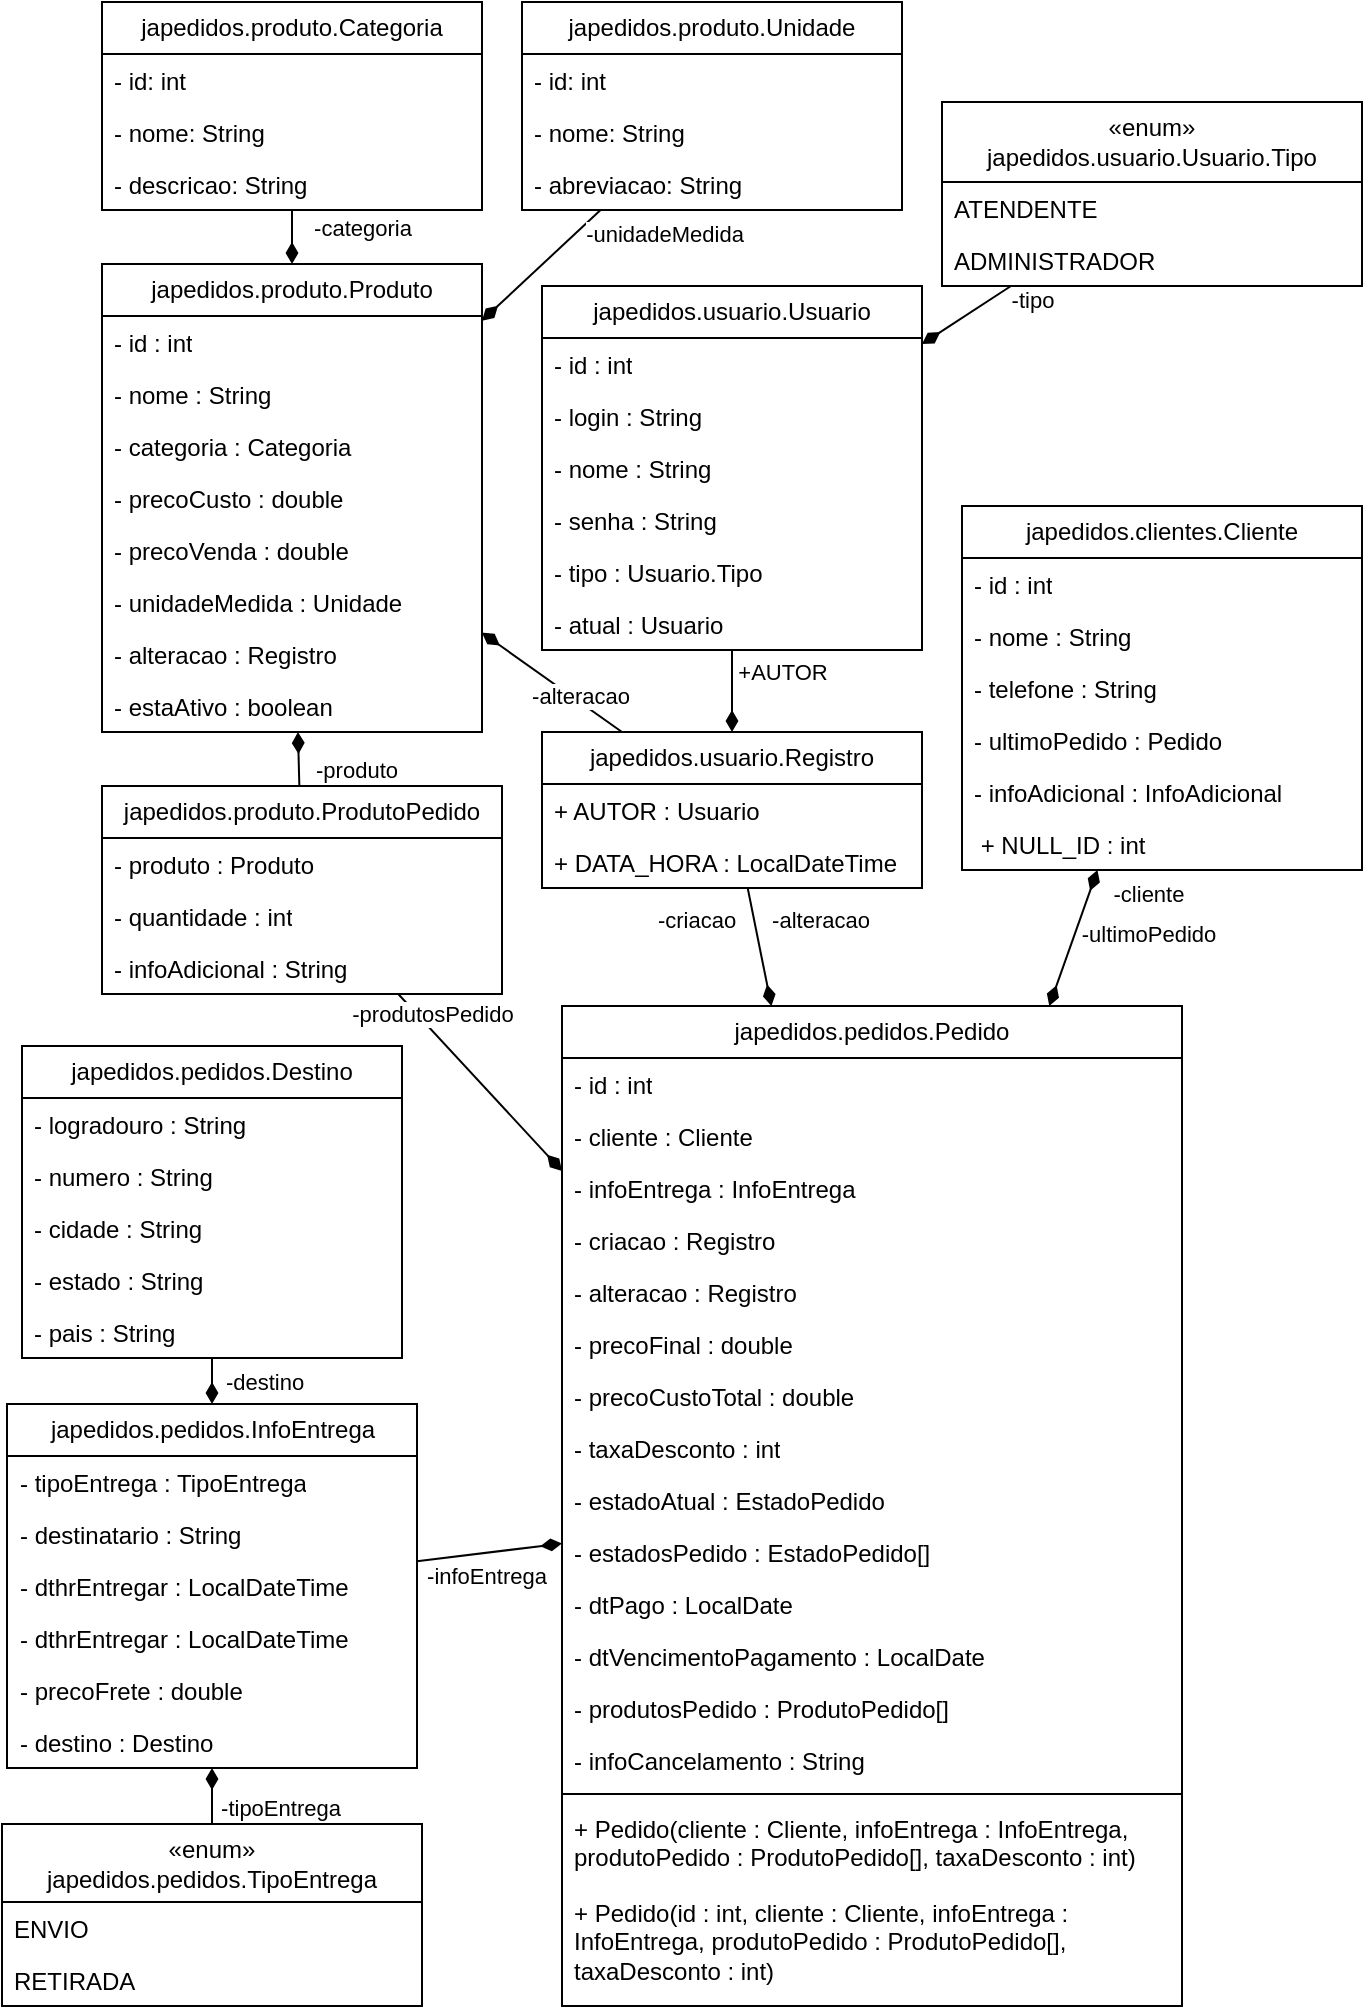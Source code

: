 <mxfile version="24.8.9">
  <diagram name="Page-1" id="6133507b-19e7-1e82-6fc7-422aa6c4b21f">
    <mxGraphModel dx="1456" dy="671" grid="1" gridSize="10" guides="1" tooltips="1" connect="1" arrows="1" fold="1" page="1" pageScale="1" pageWidth="827" pageHeight="1169" background="none" math="0" shadow="0">
      <root>
        <mxCell id="0" />
        <mxCell id="1" parent="0" />
        <mxCell id="wfumwOkSITD2EfPKzsEV-1" value="japedidos.produto.Produto" style="swimlane;fontStyle=0;childLayout=stackLayout;horizontal=1;startSize=26;fillColor=none;horizontalStack=0;resizeParent=1;resizeParentMax=0;resizeLast=0;collapsible=1;marginBottom=0;whiteSpace=wrap;html=1;" vertex="1" parent="1">
          <mxGeometry x="90" y="229" width="190" height="234" as="geometry">
            <mxRectangle x="120" y="240" width="200" height="30" as="alternateBounds" />
          </mxGeometry>
        </mxCell>
        <mxCell id="wfumwOkSITD2EfPKzsEV-2" value="- id : int" style="text;strokeColor=none;fillColor=none;align=left;verticalAlign=top;spacingLeft=4;spacingRight=4;overflow=hidden;rotatable=0;points=[[0,0.5],[1,0.5]];portConstraint=eastwest;whiteSpace=wrap;html=1;" vertex="1" parent="wfumwOkSITD2EfPKzsEV-1">
          <mxGeometry y="26" width="190" height="26" as="geometry" />
        </mxCell>
        <mxCell id="wfumwOkSITD2EfPKzsEV-3" value="- nome : String" style="text;strokeColor=none;fillColor=none;align=left;verticalAlign=top;spacingLeft=4;spacingRight=4;overflow=hidden;rotatable=0;points=[[0,0.5],[1,0.5]];portConstraint=eastwest;whiteSpace=wrap;html=1;" vertex="1" parent="wfumwOkSITD2EfPKzsEV-1">
          <mxGeometry y="52" width="190" height="26" as="geometry" />
        </mxCell>
        <mxCell id="wfumwOkSITD2EfPKzsEV-4" value="- categoria : Categoria" style="text;strokeColor=none;fillColor=none;align=left;verticalAlign=top;spacingLeft=4;spacingRight=4;overflow=hidden;rotatable=0;points=[[0,0.5],[1,0.5]];portConstraint=eastwest;whiteSpace=wrap;html=1;" vertex="1" parent="wfumwOkSITD2EfPKzsEV-1">
          <mxGeometry y="78" width="190" height="26" as="geometry" />
        </mxCell>
        <mxCell id="wfumwOkSITD2EfPKzsEV-102" value="- precoCusto : double" style="text;strokeColor=none;fillColor=none;align=left;verticalAlign=top;spacingLeft=4;spacingRight=4;overflow=hidden;rotatable=0;points=[[0,0.5],[1,0.5]];portConstraint=eastwest;whiteSpace=wrap;html=1;" vertex="1" parent="wfumwOkSITD2EfPKzsEV-1">
          <mxGeometry y="104" width="190" height="26" as="geometry" />
        </mxCell>
        <mxCell id="wfumwOkSITD2EfPKzsEV-108" value="- precoVenda : double" style="text;strokeColor=none;fillColor=none;align=left;verticalAlign=top;spacingLeft=4;spacingRight=4;overflow=hidden;rotatable=0;points=[[0,0.5],[1,0.5]];portConstraint=eastwest;whiteSpace=wrap;html=1;" vertex="1" parent="wfumwOkSITD2EfPKzsEV-1">
          <mxGeometry y="130" width="190" height="26" as="geometry" />
        </mxCell>
        <mxCell id="wfumwOkSITD2EfPKzsEV-109" value="- unidadeMedida : Unidade" style="text;strokeColor=none;fillColor=none;align=left;verticalAlign=top;spacingLeft=4;spacingRight=4;overflow=hidden;rotatable=0;points=[[0,0.5],[1,0.5]];portConstraint=eastwest;whiteSpace=wrap;html=1;" vertex="1" parent="wfumwOkSITD2EfPKzsEV-1">
          <mxGeometry y="156" width="190" height="26" as="geometry" />
        </mxCell>
        <mxCell id="wfumwOkSITD2EfPKzsEV-110" value="- alteracao : Registro" style="text;strokeColor=none;fillColor=none;align=left;verticalAlign=top;spacingLeft=4;spacingRight=4;overflow=hidden;rotatable=0;points=[[0,0.5],[1,0.5]];portConstraint=eastwest;whiteSpace=wrap;html=1;" vertex="1" parent="wfumwOkSITD2EfPKzsEV-1">
          <mxGeometry y="182" width="190" height="26" as="geometry" />
        </mxCell>
        <mxCell id="wfumwOkSITD2EfPKzsEV-111" value="- estaAtivo : boolean" style="text;strokeColor=none;fillColor=none;align=left;verticalAlign=top;spacingLeft=4;spacingRight=4;overflow=hidden;rotatable=0;points=[[0,0.5],[1,0.5]];portConstraint=eastwest;whiteSpace=wrap;html=1;" vertex="1" parent="wfumwOkSITD2EfPKzsEV-1">
          <mxGeometry y="208" width="190" height="26" as="geometry" />
        </mxCell>
        <mxCell id="wfumwOkSITD2EfPKzsEV-5" value="japedidos.produto.Categoria" style="swimlane;fontStyle=0;childLayout=stackLayout;horizontal=1;startSize=26;fillColor=none;horizontalStack=0;resizeParent=1;resizeParentMax=0;resizeLast=0;collapsible=1;marginBottom=0;whiteSpace=wrap;html=1;" vertex="1" parent="1">
          <mxGeometry x="90" y="98" width="190" height="104" as="geometry">
            <mxRectangle x="40" y="40" width="200" height="30" as="alternateBounds" />
          </mxGeometry>
        </mxCell>
        <mxCell id="wfumwOkSITD2EfPKzsEV-6" value="- id: int" style="text;strokeColor=none;fillColor=none;align=left;verticalAlign=top;spacingLeft=4;spacingRight=4;overflow=hidden;rotatable=0;points=[[0,0.5],[1,0.5]];portConstraint=eastwest;whiteSpace=wrap;html=1;" vertex="1" parent="wfumwOkSITD2EfPKzsEV-5">
          <mxGeometry y="26" width="190" height="26" as="geometry" />
        </mxCell>
        <mxCell id="wfumwOkSITD2EfPKzsEV-7" value="- nome: String" style="text;strokeColor=none;fillColor=none;align=left;verticalAlign=top;spacingLeft=4;spacingRight=4;overflow=hidden;rotatable=0;points=[[0,0.5],[1,0.5]];portConstraint=eastwest;whiteSpace=wrap;html=1;" vertex="1" parent="wfumwOkSITD2EfPKzsEV-5">
          <mxGeometry y="52" width="190" height="26" as="geometry" />
        </mxCell>
        <mxCell id="wfumwOkSITD2EfPKzsEV-8" value="- descricao: String" style="text;strokeColor=none;fillColor=none;align=left;verticalAlign=top;spacingLeft=4;spacingRight=4;overflow=hidden;rotatable=0;points=[[0,0.5],[1,0.5]];portConstraint=eastwest;whiteSpace=wrap;html=1;" vertex="1" parent="wfumwOkSITD2EfPKzsEV-5">
          <mxGeometry y="78" width="190" height="26" as="geometry" />
        </mxCell>
        <mxCell id="wfumwOkSITD2EfPKzsEV-9" value="japedidos.produto.Unidade " style="swimlane;fontStyle=0;childLayout=stackLayout;horizontal=1;startSize=26;fillColor=none;horizontalStack=0;resizeParent=1;resizeParentMax=0;resizeLast=0;collapsible=1;marginBottom=0;whiteSpace=wrap;html=1;" vertex="1" parent="1">
          <mxGeometry x="300" y="98" width="190" height="104" as="geometry">
            <mxRectangle x="300" y="40" width="200" height="30" as="alternateBounds" />
          </mxGeometry>
        </mxCell>
        <mxCell id="wfumwOkSITD2EfPKzsEV-98" value="- id: int" style="text;strokeColor=none;fillColor=none;align=left;verticalAlign=top;spacingLeft=4;spacingRight=4;overflow=hidden;rotatable=0;points=[[0,0.5],[1,0.5]];portConstraint=eastwest;whiteSpace=wrap;html=1;" vertex="1" parent="wfumwOkSITD2EfPKzsEV-9">
          <mxGeometry y="26" width="190" height="26" as="geometry" />
        </mxCell>
        <mxCell id="wfumwOkSITD2EfPKzsEV-99" value="- nome: String" style="text;strokeColor=none;fillColor=none;align=left;verticalAlign=top;spacingLeft=4;spacingRight=4;overflow=hidden;rotatable=0;points=[[0,0.5],[1,0.5]];portConstraint=eastwest;whiteSpace=wrap;html=1;" vertex="1" parent="wfumwOkSITD2EfPKzsEV-9">
          <mxGeometry y="52" width="190" height="26" as="geometry" />
        </mxCell>
        <mxCell id="wfumwOkSITD2EfPKzsEV-100" value="- abreviacao: String" style="text;strokeColor=none;fillColor=none;align=left;verticalAlign=top;spacingLeft=4;spacingRight=4;overflow=hidden;rotatable=0;points=[[0,0.5],[1,0.5]];portConstraint=eastwest;whiteSpace=wrap;html=1;" vertex="1" parent="wfumwOkSITD2EfPKzsEV-9">
          <mxGeometry y="78" width="190" height="26" as="geometry" />
        </mxCell>
        <mxCell id="wfumwOkSITD2EfPKzsEV-13" value="japedidos.produto.ProdutoPedido " style="swimlane;fontStyle=0;childLayout=stackLayout;horizontal=1;startSize=26;fillColor=none;horizontalStack=0;resizeParent=1;resizeParentMax=0;resizeLast=0;collapsible=1;marginBottom=0;whiteSpace=wrap;html=1;" vertex="1" parent="1">
          <mxGeometry x="90" y="490" width="200" height="104" as="geometry">
            <mxRectangle x="100" y="530" width="220" height="30" as="alternateBounds" />
          </mxGeometry>
        </mxCell>
        <mxCell id="wfumwOkSITD2EfPKzsEV-14" value="- produto : Produto" style="text;strokeColor=none;fillColor=none;align=left;verticalAlign=top;spacingLeft=4;spacingRight=4;overflow=hidden;rotatable=0;points=[[0,0.5],[1,0.5]];portConstraint=eastwest;whiteSpace=wrap;html=1;" vertex="1" parent="wfumwOkSITD2EfPKzsEV-13">
          <mxGeometry y="26" width="200" height="26" as="geometry" />
        </mxCell>
        <mxCell id="wfumwOkSITD2EfPKzsEV-15" value="- quantidade : int" style="text;strokeColor=none;fillColor=none;align=left;verticalAlign=top;spacingLeft=4;spacingRight=4;overflow=hidden;rotatable=0;points=[[0,0.5],[1,0.5]];portConstraint=eastwest;whiteSpace=wrap;html=1;" vertex="1" parent="wfumwOkSITD2EfPKzsEV-13">
          <mxGeometry y="52" width="200" height="26" as="geometry" />
        </mxCell>
        <mxCell id="wfumwOkSITD2EfPKzsEV-16" value="- infoAdicional : String" style="text;strokeColor=none;fillColor=none;align=left;verticalAlign=top;spacingLeft=4;spacingRight=4;overflow=hidden;rotatable=0;points=[[0,0.5],[1,0.5]];portConstraint=eastwest;whiteSpace=wrap;html=1;" vertex="1" parent="wfumwOkSITD2EfPKzsEV-13">
          <mxGeometry y="78" width="200" height="26" as="geometry" />
        </mxCell>
        <mxCell id="wfumwOkSITD2EfPKzsEV-17" value="japedidos.pedidos.Destino " style="swimlane;fontStyle=0;childLayout=stackLayout;horizontal=1;startSize=26;fillColor=none;horizontalStack=0;resizeParent=1;resizeParentMax=0;resizeLast=0;collapsible=1;marginBottom=0;whiteSpace=wrap;html=1;" vertex="1" parent="1">
          <mxGeometry x="50" y="620" width="190" height="156" as="geometry">
            <mxRectangle x="30" y="740" width="220" height="30" as="alternateBounds" />
          </mxGeometry>
        </mxCell>
        <mxCell id="wfumwOkSITD2EfPKzsEV-18" value="- logradouro : String" style="text;strokeColor=none;fillColor=none;align=left;verticalAlign=top;spacingLeft=4;spacingRight=4;overflow=hidden;rotatable=0;points=[[0,0.5],[1,0.5]];portConstraint=eastwest;whiteSpace=wrap;html=1;" vertex="1" parent="wfumwOkSITD2EfPKzsEV-17">
          <mxGeometry y="26" width="190" height="26" as="geometry" />
        </mxCell>
        <mxCell id="wfumwOkSITD2EfPKzsEV-19" value="- numero : String" style="text;strokeColor=none;fillColor=none;align=left;verticalAlign=top;spacingLeft=4;spacingRight=4;overflow=hidden;rotatable=0;points=[[0,0.5],[1,0.5]];portConstraint=eastwest;whiteSpace=wrap;html=1;" vertex="1" parent="wfumwOkSITD2EfPKzsEV-17">
          <mxGeometry y="52" width="190" height="26" as="geometry" />
        </mxCell>
        <mxCell id="wfumwOkSITD2EfPKzsEV-20" value="- cidade : String" style="text;strokeColor=none;fillColor=none;align=left;verticalAlign=top;spacingLeft=4;spacingRight=4;overflow=hidden;rotatable=0;points=[[0,0.5],[1,0.5]];portConstraint=eastwest;whiteSpace=wrap;html=1;" vertex="1" parent="wfumwOkSITD2EfPKzsEV-17">
          <mxGeometry y="78" width="190" height="26" as="geometry" />
        </mxCell>
        <mxCell id="wfumwOkSITD2EfPKzsEV-126" value="- estado : String" style="text;strokeColor=none;fillColor=none;align=left;verticalAlign=top;spacingLeft=4;spacingRight=4;overflow=hidden;rotatable=0;points=[[0,0.5],[1,0.5]];portConstraint=eastwest;whiteSpace=wrap;html=1;" vertex="1" parent="wfumwOkSITD2EfPKzsEV-17">
          <mxGeometry y="104" width="190" height="26" as="geometry" />
        </mxCell>
        <mxCell id="wfumwOkSITD2EfPKzsEV-127" value="- pais : String" style="text;strokeColor=none;fillColor=none;align=left;verticalAlign=top;spacingLeft=4;spacingRight=4;overflow=hidden;rotatable=0;points=[[0,0.5],[1,0.5]];portConstraint=eastwest;whiteSpace=wrap;html=1;" vertex="1" parent="wfumwOkSITD2EfPKzsEV-17">
          <mxGeometry y="130" width="190" height="26" as="geometry" />
        </mxCell>
        <mxCell id="wfumwOkSITD2EfPKzsEV-21" value="japedidos.pedidos.InfoEntrega " style="swimlane;fontStyle=0;childLayout=stackLayout;horizontal=1;startSize=26;fillColor=none;horizontalStack=0;resizeParent=1;resizeParentMax=0;resizeLast=0;collapsible=1;marginBottom=0;whiteSpace=wrap;html=1;" vertex="1" parent="1">
          <mxGeometry x="42.5" y="799" width="205" height="182" as="geometry">
            <mxRectangle x="105" y="620" width="220" height="30" as="alternateBounds" />
          </mxGeometry>
        </mxCell>
        <mxCell id="wfumwOkSITD2EfPKzsEV-22" value="- tipoEntrega : TipoEntrega" style="text;strokeColor=none;fillColor=none;align=left;verticalAlign=top;spacingLeft=4;spacingRight=4;overflow=hidden;rotatable=0;points=[[0,0.5],[1,0.5]];portConstraint=eastwest;whiteSpace=wrap;html=1;" vertex="1" parent="wfumwOkSITD2EfPKzsEV-21">
          <mxGeometry y="26" width="205" height="26" as="geometry" />
        </mxCell>
        <mxCell id="wfumwOkSITD2EfPKzsEV-23" value="- destinatario : String" style="text;strokeColor=none;fillColor=none;align=left;verticalAlign=top;spacingLeft=4;spacingRight=4;overflow=hidden;rotatable=0;points=[[0,0.5],[1,0.5]];portConstraint=eastwest;whiteSpace=wrap;html=1;" vertex="1" parent="wfumwOkSITD2EfPKzsEV-21">
          <mxGeometry y="52" width="205" height="26" as="geometry" />
        </mxCell>
        <mxCell id="wfumwOkSITD2EfPKzsEV-24" value="- dthrEntregar : LocalDateTime" style="text;strokeColor=none;fillColor=none;align=left;verticalAlign=top;spacingLeft=4;spacingRight=4;overflow=hidden;rotatable=0;points=[[0,0.5],[1,0.5]];portConstraint=eastwest;whiteSpace=wrap;html=1;" vertex="1" parent="wfumwOkSITD2EfPKzsEV-21">
          <mxGeometry y="78" width="205" height="26" as="geometry" />
        </mxCell>
        <mxCell id="wfumwOkSITD2EfPKzsEV-131" value="- dthrEntregar : LocalDateTime" style="text;strokeColor=none;fillColor=none;align=left;verticalAlign=top;spacingLeft=4;spacingRight=4;overflow=hidden;rotatable=0;points=[[0,0.5],[1,0.5]];portConstraint=eastwest;whiteSpace=wrap;html=1;" vertex="1" parent="wfumwOkSITD2EfPKzsEV-21">
          <mxGeometry y="104" width="205" height="26" as="geometry" />
        </mxCell>
        <mxCell id="wfumwOkSITD2EfPKzsEV-132" value="- precoFrete : double" style="text;strokeColor=none;fillColor=none;align=left;verticalAlign=top;spacingLeft=4;spacingRight=4;overflow=hidden;rotatable=0;points=[[0,0.5],[1,0.5]];portConstraint=eastwest;whiteSpace=wrap;html=1;" vertex="1" parent="wfumwOkSITD2EfPKzsEV-21">
          <mxGeometry y="130" width="205" height="26" as="geometry" />
        </mxCell>
        <mxCell id="wfumwOkSITD2EfPKzsEV-133" value="- destino : Destino" style="text;strokeColor=none;fillColor=none;align=left;verticalAlign=top;spacingLeft=4;spacingRight=4;overflow=hidden;rotatable=0;points=[[0,0.5],[1,0.5]];portConstraint=eastwest;whiteSpace=wrap;html=1;" vertex="1" parent="wfumwOkSITD2EfPKzsEV-21">
          <mxGeometry y="156" width="205" height="26" as="geometry" />
        </mxCell>
        <mxCell id="wfumwOkSITD2EfPKzsEV-25" value="japedidos.pedidos.Pedido " style="swimlane;fontStyle=0;childLayout=stackLayout;horizontal=1;startSize=26;fillColor=none;horizontalStack=0;resizeParent=1;resizeParentMax=0;resizeLast=0;collapsible=1;marginBottom=0;whiteSpace=wrap;html=1;" vertex="1" parent="1">
          <mxGeometry x="320" y="600" width="310" height="500" as="geometry">
            <mxRectangle x="490" y="500" width="220" height="30" as="alternateBounds" />
          </mxGeometry>
        </mxCell>
        <mxCell id="wfumwOkSITD2EfPKzsEV-26" value="- id : int" style="text;strokeColor=none;fillColor=none;align=left;verticalAlign=top;spacingLeft=4;spacingRight=4;overflow=hidden;rotatable=0;points=[[0,0.5],[1,0.5]];portConstraint=eastwest;whiteSpace=wrap;html=1;" vertex="1" parent="wfumwOkSITD2EfPKzsEV-25">
          <mxGeometry y="26" width="310" height="26" as="geometry" />
        </mxCell>
        <mxCell id="wfumwOkSITD2EfPKzsEV-27" value="- cliente : Cliente" style="text;strokeColor=none;fillColor=none;align=left;verticalAlign=top;spacingLeft=4;spacingRight=4;overflow=hidden;rotatable=0;points=[[0,0.5],[1,0.5]];portConstraint=eastwest;whiteSpace=wrap;html=1;" vertex="1" parent="wfumwOkSITD2EfPKzsEV-25">
          <mxGeometry y="52" width="310" height="26" as="geometry" />
        </mxCell>
        <mxCell id="wfumwOkSITD2EfPKzsEV-28" value="- infoEntrega : InfoEntrega" style="text;strokeColor=none;fillColor=none;align=left;verticalAlign=top;spacingLeft=4;spacingRight=4;overflow=hidden;rotatable=0;points=[[0,0.5],[1,0.5]];portConstraint=eastwest;whiteSpace=wrap;html=1;" vertex="1" parent="wfumwOkSITD2EfPKzsEV-25">
          <mxGeometry y="78" width="310" height="26" as="geometry" />
        </mxCell>
        <mxCell id="wfumwOkSITD2EfPKzsEV-135" value="- criacao : Registro" style="text;strokeColor=none;fillColor=none;align=left;verticalAlign=top;spacingLeft=4;spacingRight=4;overflow=hidden;rotatable=0;points=[[0,0.5],[1,0.5]];portConstraint=eastwest;whiteSpace=wrap;html=1;" vertex="1" parent="wfumwOkSITD2EfPKzsEV-25">
          <mxGeometry y="104" width="310" height="26" as="geometry" />
        </mxCell>
        <mxCell id="wfumwOkSITD2EfPKzsEV-136" value="- alteracao : Registro" style="text;strokeColor=none;fillColor=none;align=left;verticalAlign=top;spacingLeft=4;spacingRight=4;overflow=hidden;rotatable=0;points=[[0,0.5],[1,0.5]];portConstraint=eastwest;whiteSpace=wrap;html=1;" vertex="1" parent="wfumwOkSITD2EfPKzsEV-25">
          <mxGeometry y="130" width="310" height="26" as="geometry" />
        </mxCell>
        <mxCell id="wfumwOkSITD2EfPKzsEV-137" value="- precoFinal : double" style="text;strokeColor=none;fillColor=none;align=left;verticalAlign=top;spacingLeft=4;spacingRight=4;overflow=hidden;rotatable=0;points=[[0,0.5],[1,0.5]];portConstraint=eastwest;whiteSpace=wrap;html=1;" vertex="1" parent="wfumwOkSITD2EfPKzsEV-25">
          <mxGeometry y="156" width="310" height="26" as="geometry" />
        </mxCell>
        <mxCell id="wfumwOkSITD2EfPKzsEV-138" value="- precoCustoTotal : double" style="text;strokeColor=none;fillColor=none;align=left;verticalAlign=top;spacingLeft=4;spacingRight=4;overflow=hidden;rotatable=0;points=[[0,0.5],[1,0.5]];portConstraint=eastwest;whiteSpace=wrap;html=1;" vertex="1" parent="wfumwOkSITD2EfPKzsEV-25">
          <mxGeometry y="182" width="310" height="26" as="geometry" />
        </mxCell>
        <mxCell id="wfumwOkSITD2EfPKzsEV-139" value="- taxaDesconto : int" style="text;strokeColor=none;fillColor=none;align=left;verticalAlign=top;spacingLeft=4;spacingRight=4;overflow=hidden;rotatable=0;points=[[0,0.5],[1,0.5]];portConstraint=eastwest;whiteSpace=wrap;html=1;" vertex="1" parent="wfumwOkSITD2EfPKzsEV-25">
          <mxGeometry y="208" width="310" height="26" as="geometry" />
        </mxCell>
        <mxCell id="wfumwOkSITD2EfPKzsEV-140" value="- estadoAtual : EstadoPedido" style="text;strokeColor=none;fillColor=none;align=left;verticalAlign=top;spacingLeft=4;spacingRight=4;overflow=hidden;rotatable=0;points=[[0,0.5],[1,0.5]];portConstraint=eastwest;whiteSpace=wrap;html=1;" vertex="1" parent="wfumwOkSITD2EfPKzsEV-25">
          <mxGeometry y="234" width="310" height="26" as="geometry" />
        </mxCell>
        <mxCell id="wfumwOkSITD2EfPKzsEV-141" value="- estadosPedido : EstadoPedido[]" style="text;strokeColor=none;fillColor=none;align=left;verticalAlign=top;spacingLeft=4;spacingRight=4;overflow=hidden;rotatable=0;points=[[0,0.5],[1,0.5]];portConstraint=eastwest;whiteSpace=wrap;html=1;" vertex="1" parent="wfumwOkSITD2EfPKzsEV-25">
          <mxGeometry y="260" width="310" height="26" as="geometry" />
        </mxCell>
        <mxCell id="wfumwOkSITD2EfPKzsEV-142" value="- dtPago : LocalDate" style="text;strokeColor=none;fillColor=none;align=left;verticalAlign=top;spacingLeft=4;spacingRight=4;overflow=hidden;rotatable=0;points=[[0,0.5],[1,0.5]];portConstraint=eastwest;whiteSpace=wrap;html=1;" vertex="1" parent="wfumwOkSITD2EfPKzsEV-25">
          <mxGeometry y="286" width="310" height="26" as="geometry" />
        </mxCell>
        <mxCell id="wfumwOkSITD2EfPKzsEV-143" value="- dtVencimentoPagamento : LocalDate" style="text;strokeColor=none;fillColor=none;align=left;verticalAlign=top;spacingLeft=4;spacingRight=4;overflow=hidden;rotatable=0;points=[[0,0.5],[1,0.5]];portConstraint=eastwest;whiteSpace=wrap;html=1;" vertex="1" parent="wfumwOkSITD2EfPKzsEV-25">
          <mxGeometry y="312" width="310" height="26" as="geometry" />
        </mxCell>
        <mxCell id="wfumwOkSITD2EfPKzsEV-144" value="- produtosPedido : ProdutoPedido[]" style="text;strokeColor=none;fillColor=none;align=left;verticalAlign=top;spacingLeft=4;spacingRight=4;overflow=hidden;rotatable=0;points=[[0,0.5],[1,0.5]];portConstraint=eastwest;whiteSpace=wrap;html=1;" vertex="1" parent="wfumwOkSITD2EfPKzsEV-25">
          <mxGeometry y="338" width="310" height="26" as="geometry" />
        </mxCell>
        <mxCell id="wfumwOkSITD2EfPKzsEV-145" value="- infoCancelamento : String" style="text;strokeColor=none;fillColor=none;align=left;verticalAlign=top;spacingLeft=4;spacingRight=4;overflow=hidden;rotatable=0;points=[[0,0.5],[1,0.5]];portConstraint=eastwest;whiteSpace=wrap;html=1;" vertex="1" parent="wfumwOkSITD2EfPKzsEV-25">
          <mxGeometry y="364" width="310" height="26" as="geometry" />
        </mxCell>
        <mxCell id="wfumwOkSITD2EfPKzsEV-152" value="" style="line;strokeWidth=1;fillColor=none;align=left;verticalAlign=middle;spacingTop=-1;spacingLeft=3;spacingRight=3;rotatable=0;labelPosition=right;points=[];portConstraint=eastwest;strokeColor=inherit;" vertex="1" parent="wfumwOkSITD2EfPKzsEV-25">
          <mxGeometry y="390" width="310" height="8" as="geometry" />
        </mxCell>
        <mxCell id="wfumwOkSITD2EfPKzsEV-146" value="+ Pedido(cliente : Cliente, infoEntrega : InfoEntrega, produtoPedido : ProdutoPedido[], taxaDesconto : int) " style="text;strokeColor=none;fillColor=none;align=left;verticalAlign=top;spacingLeft=4;spacingRight=4;overflow=hidden;rotatable=0;points=[[0,0.5],[1,0.5]];portConstraint=eastwest;whiteSpace=wrap;html=1;" vertex="1" parent="wfumwOkSITD2EfPKzsEV-25">
          <mxGeometry y="398" width="310" height="42" as="geometry" />
        </mxCell>
        <mxCell id="wfumwOkSITD2EfPKzsEV-147" value="+ Pedido(id : int, cliente : Cliente, infoEntrega : InfoEntrega, produtoPedido : ProdutoPedido[], taxaDesconto : int)" style="text;strokeColor=none;fillColor=none;align=left;verticalAlign=top;spacingLeft=4;spacingRight=4;overflow=hidden;rotatable=0;points=[[0,0.5],[1,0.5]];portConstraint=eastwest;whiteSpace=wrap;html=1;" vertex="1" parent="wfumwOkSITD2EfPKzsEV-25">
          <mxGeometry y="440" width="310" height="60" as="geometry" />
        </mxCell>
        <mxCell id="wfumwOkSITD2EfPKzsEV-29" value="japedidos.clientes.Cliente " style="swimlane;fontStyle=0;childLayout=stackLayout;horizontal=1;startSize=26;fillColor=none;horizontalStack=0;resizeParent=1;resizeParentMax=0;resizeLast=0;collapsible=1;marginBottom=0;whiteSpace=wrap;html=1;" vertex="1" parent="1">
          <mxGeometry x="520" y="350" width="200" height="182" as="geometry">
            <mxRectangle x="440" y="670" width="220" height="30" as="alternateBounds" />
          </mxGeometry>
        </mxCell>
        <mxCell id="wfumwOkSITD2EfPKzsEV-30" value="- id : int" style="text;strokeColor=none;fillColor=none;align=left;verticalAlign=top;spacingLeft=4;spacingRight=4;overflow=hidden;rotatable=0;points=[[0,0.5],[1,0.5]];portConstraint=eastwest;whiteSpace=wrap;html=1;" vertex="1" parent="wfumwOkSITD2EfPKzsEV-29">
          <mxGeometry y="26" width="200" height="26" as="geometry" />
        </mxCell>
        <mxCell id="wfumwOkSITD2EfPKzsEV-31" value="- nome : String" style="text;strokeColor=none;fillColor=none;align=left;verticalAlign=top;spacingLeft=4;spacingRight=4;overflow=hidden;rotatable=0;points=[[0,0.5],[1,0.5]];portConstraint=eastwest;whiteSpace=wrap;html=1;" vertex="1" parent="wfumwOkSITD2EfPKzsEV-29">
          <mxGeometry y="52" width="200" height="26" as="geometry" />
        </mxCell>
        <mxCell id="wfumwOkSITD2EfPKzsEV-32" value="- telefone : String" style="text;strokeColor=none;fillColor=none;align=left;verticalAlign=top;spacingLeft=4;spacingRight=4;overflow=hidden;rotatable=0;points=[[0,0.5],[1,0.5]];portConstraint=eastwest;whiteSpace=wrap;html=1;" vertex="1" parent="wfumwOkSITD2EfPKzsEV-29">
          <mxGeometry y="78" width="200" height="26" as="geometry" />
        </mxCell>
        <mxCell id="wfumwOkSITD2EfPKzsEV-122" value="- ultimoPedido : Pedido" style="text;strokeColor=none;fillColor=none;align=left;verticalAlign=top;spacingLeft=4;spacingRight=4;overflow=hidden;rotatable=0;points=[[0,0.5],[1,0.5]];portConstraint=eastwest;whiteSpace=wrap;html=1;" vertex="1" parent="wfumwOkSITD2EfPKzsEV-29">
          <mxGeometry y="104" width="200" height="26" as="geometry" />
        </mxCell>
        <mxCell id="wfumwOkSITD2EfPKzsEV-123" value="- infoAdicional : InfoAdicional" style="text;strokeColor=none;fillColor=none;align=left;verticalAlign=top;spacingLeft=4;spacingRight=4;overflow=hidden;rotatable=0;points=[[0,0.5],[1,0.5]];portConstraint=eastwest;whiteSpace=wrap;html=1;" vertex="1" parent="wfumwOkSITD2EfPKzsEV-29">
          <mxGeometry y="130" width="200" height="26" as="geometry" />
        </mxCell>
        <mxCell id="wfumwOkSITD2EfPKzsEV-124" value="&amp;nbsp;+ NULL_ID : int" style="text;strokeColor=none;fillColor=none;align=left;verticalAlign=top;spacingLeft=4;spacingRight=4;overflow=hidden;rotatable=0;points=[[0,0.5],[1,0.5]];portConstraint=eastwest;whiteSpace=wrap;html=1;" vertex="1" parent="wfumwOkSITD2EfPKzsEV-29">
          <mxGeometry y="156" width="200" height="26" as="geometry" />
        </mxCell>
        <mxCell id="wfumwOkSITD2EfPKzsEV-45" value="" style="endArrow=none;startArrow=diamondThin;endFill=0;startFill=1;html=1;verticalAlign=bottom;labelBackgroundColor=none;strokeWidth=1;startSize=8;endSize=8;rounded=0;" edge="1" parent="1" source="wfumwOkSITD2EfPKzsEV-1" target="wfumwOkSITD2EfPKzsEV-5">
          <mxGeometry width="160" relative="1" as="geometry">
            <mxPoint x="530" y="370" as="sourcePoint" />
            <mxPoint x="690" y="370" as="targetPoint" />
          </mxGeometry>
        </mxCell>
        <mxCell id="wfumwOkSITD2EfPKzsEV-49" value="-categoria" style="edgeLabel;html=1;align=center;verticalAlign=middle;resizable=0;points=[];" vertex="1" connectable="0" parent="wfumwOkSITD2EfPKzsEV-45">
          <mxGeometry x="0.787" relative="1" as="geometry">
            <mxPoint x="35" y="6" as="offset" />
          </mxGeometry>
        </mxCell>
        <mxCell id="wfumwOkSITD2EfPKzsEV-46" value="" style="endArrow=none;startArrow=diamondThin;endFill=0;startFill=1;html=1;verticalAlign=bottom;labelBackgroundColor=none;strokeWidth=1;startSize=8;endSize=8;rounded=0;" edge="1" parent="1" source="wfumwOkSITD2EfPKzsEV-1" target="wfumwOkSITD2EfPKzsEV-9">
          <mxGeometry width="160" relative="1" as="geometry">
            <mxPoint x="234" y="230" as="sourcePoint" />
            <mxPoint x="430" y="100" as="targetPoint" />
          </mxGeometry>
        </mxCell>
        <mxCell id="wfumwOkSITD2EfPKzsEV-48" value="-unidadeMedida" style="edgeLabel;html=1;align=center;verticalAlign=middle;resizable=0;points=[];" vertex="1" connectable="0" parent="wfumwOkSITD2EfPKzsEV-46">
          <mxGeometry x="0.783" relative="1" as="geometry">
            <mxPoint x="38" y="6" as="offset" />
          </mxGeometry>
        </mxCell>
        <mxCell id="wfumwOkSITD2EfPKzsEV-51" value="" style="endArrow=none;startArrow=diamondThin;endFill=0;startFill=1;html=1;verticalAlign=bottom;labelBackgroundColor=none;strokeWidth=1;startSize=8;endSize=8;rounded=0;" edge="1" parent="1" source="wfumwOkSITD2EfPKzsEV-1" target="wfumwOkSITD2EfPKzsEV-13">
          <mxGeometry width="160" relative="1" as="geometry">
            <mxPoint x="219.66" y="240.0" as="sourcePoint" />
            <mxPoint x="219.66" y="360.0" as="targetPoint" />
          </mxGeometry>
        </mxCell>
        <mxCell id="wfumwOkSITD2EfPKzsEV-52" value="-produto" style="edgeLabel;html=1;align=center;verticalAlign=middle;resizable=0;points=[];" vertex="1" connectable="0" parent="wfumwOkSITD2EfPKzsEV-51">
          <mxGeometry x="0.783" relative="1" as="geometry">
            <mxPoint x="28" y="-5" as="offset" />
          </mxGeometry>
        </mxCell>
        <mxCell id="wfumwOkSITD2EfPKzsEV-53" value="" style="endArrow=none;startArrow=diamondThin;endFill=0;startFill=1;html=1;verticalAlign=bottom;labelBackgroundColor=none;strokeWidth=1;startSize=8;endSize=8;rounded=0;" edge="1" parent="1" source="wfumwOkSITD2EfPKzsEV-25" target="wfumwOkSITD2EfPKzsEV-13">
          <mxGeometry width="160" relative="1" as="geometry">
            <mxPoint x="360" y="713" as="sourcePoint" />
            <mxPoint x="460" y="545" as="targetPoint" />
          </mxGeometry>
        </mxCell>
        <mxCell id="wfumwOkSITD2EfPKzsEV-54" value="-produtosPedido" style="edgeLabel;html=1;align=center;verticalAlign=middle;resizable=0;points=[];" vertex="1" connectable="0" parent="wfumwOkSITD2EfPKzsEV-53">
          <mxGeometry x="0.783" relative="1" as="geometry">
            <mxPoint x="8" as="offset" />
          </mxGeometry>
        </mxCell>
        <mxCell id="wfumwOkSITD2EfPKzsEV-55" value="" style="endArrow=none;startArrow=diamondThin;endFill=0;startFill=1;html=1;verticalAlign=bottom;labelBackgroundColor=none;strokeWidth=1;startSize=8;endSize=8;rounded=0;" edge="1" parent="1" source="wfumwOkSITD2EfPKzsEV-21" target="wfumwOkSITD2EfPKzsEV-60">
          <mxGeometry width="160" relative="1" as="geometry">
            <mxPoint x="470" y="435" as="sourcePoint" />
            <mxPoint x="470" y="555" as="targetPoint" />
          </mxGeometry>
        </mxCell>
        <mxCell id="wfumwOkSITD2EfPKzsEV-56" value="-tipoEntrega" style="edgeLabel;html=1;align=center;verticalAlign=middle;resizable=0;points=[];" vertex="1" connectable="0" parent="wfumwOkSITD2EfPKzsEV-55">
          <mxGeometry x="0.783" relative="1" as="geometry">
            <mxPoint x="34" y="-5" as="offset" />
          </mxGeometry>
        </mxCell>
        <mxCell id="wfumwOkSITD2EfPKzsEV-57" value="" style="endArrow=none;startArrow=diamondThin;endFill=0;startFill=1;html=1;verticalAlign=bottom;labelBackgroundColor=none;strokeWidth=1;startSize=8;endSize=8;rounded=0;" edge="1" parent="1" source="wfumwOkSITD2EfPKzsEV-21" target="wfumwOkSITD2EfPKzsEV-17">
          <mxGeometry width="160" relative="1" as="geometry">
            <mxPoint x="400" y="480" as="sourcePoint" />
            <mxPoint x="400" y="600" as="targetPoint" />
          </mxGeometry>
        </mxCell>
        <mxCell id="wfumwOkSITD2EfPKzsEV-58" value="-destino" style="edgeLabel;html=1;align=center;verticalAlign=middle;resizable=0;points=[];" vertex="1" connectable="0" parent="wfumwOkSITD2EfPKzsEV-57">
          <mxGeometry x="0.783" relative="1" as="geometry">
            <mxPoint x="26" y="9" as="offset" />
          </mxGeometry>
        </mxCell>
        <mxCell id="wfumwOkSITD2EfPKzsEV-60" value="«enum»&lt;br/&gt;japedidos.pedidos.TipoEntrega&lt;br/&gt; " style="swimlane;fontStyle=0;childLayout=stackLayout;horizontal=1;startSize=39;fillColor=none;horizontalStack=0;resizeParent=1;resizeParentMax=0;resizeLast=0;collapsible=1;marginBottom=0;whiteSpace=wrap;html=1;" vertex="1" parent="1">
          <mxGeometry x="40" y="1009" width="210" height="91" as="geometry">
            <mxRectangle x="220" y="780" width="210" height="50" as="alternateBounds" />
          </mxGeometry>
        </mxCell>
        <mxCell id="wfumwOkSITD2EfPKzsEV-61" value="ENVIO" style="text;strokeColor=none;fillColor=none;align=left;verticalAlign=top;spacingLeft=4;spacingRight=4;overflow=hidden;rotatable=0;points=[[0,0.5],[1,0.5]];portConstraint=eastwest;whiteSpace=wrap;html=1;" vertex="1" parent="wfumwOkSITD2EfPKzsEV-60">
          <mxGeometry y="39" width="210" height="26" as="geometry" />
        </mxCell>
        <mxCell id="wfumwOkSITD2EfPKzsEV-62" value="RETIRADA" style="text;strokeColor=none;fillColor=none;align=left;verticalAlign=top;spacingLeft=4;spacingRight=4;overflow=hidden;rotatable=0;points=[[0,0.5],[1,0.5]];portConstraint=eastwest;whiteSpace=wrap;html=1;" vertex="1" parent="wfumwOkSITD2EfPKzsEV-60">
          <mxGeometry y="65" width="210" height="26" as="geometry" />
        </mxCell>
        <mxCell id="wfumwOkSITD2EfPKzsEV-66" value="" style="endArrow=none;startArrow=diamondThin;endFill=0;startFill=1;html=1;verticalAlign=bottom;labelBackgroundColor=none;strokeWidth=1;startSize=8;endSize=8;rounded=0;" edge="1" parent="1" source="wfumwOkSITD2EfPKzsEV-25" target="wfumwOkSITD2EfPKzsEV-21">
          <mxGeometry width="160" relative="1" as="geometry">
            <mxPoint x="612" y="675" as="sourcePoint" />
            <mxPoint x="320" y="575" as="targetPoint" />
          </mxGeometry>
        </mxCell>
        <mxCell id="wfumwOkSITD2EfPKzsEV-67" value="-infoEntrega" style="edgeLabel;html=1;align=center;verticalAlign=middle;resizable=0;points=[];" vertex="1" connectable="0" parent="wfumwOkSITD2EfPKzsEV-66">
          <mxGeometry x="0.783" relative="1" as="geometry">
            <mxPoint x="26" y="8" as="offset" />
          </mxGeometry>
        </mxCell>
        <mxCell id="wfumwOkSITD2EfPKzsEV-68" value="" style="endArrow=diamondThin;startArrow=diamondThin;endFill=1;startFill=1;html=1;verticalAlign=bottom;labelBackgroundColor=none;strokeWidth=1;startSize=8;endSize=8;rounded=0;" edge="1" parent="1" source="wfumwOkSITD2EfPKzsEV-25" target="wfumwOkSITD2EfPKzsEV-29">
          <mxGeometry width="160" relative="1" as="geometry">
            <mxPoint x="500" y="539" as="sourcePoint" />
            <mxPoint x="320" y="561" as="targetPoint" />
          </mxGeometry>
        </mxCell>
        <mxCell id="wfumwOkSITD2EfPKzsEV-69" value="-cliente" style="edgeLabel;html=1;align=center;verticalAlign=middle;resizable=0;points=[];" vertex="1" connectable="0" parent="wfumwOkSITD2EfPKzsEV-68">
          <mxGeometry x="0.783" relative="1" as="geometry">
            <mxPoint x="28" y="5" as="offset" />
          </mxGeometry>
        </mxCell>
        <mxCell id="wfumwOkSITD2EfPKzsEV-70" value="-ultimoPedido" style="edgeLabel;html=1;align=center;verticalAlign=middle;resizable=0;points=[];" vertex="1" connectable="0" parent="wfumwOkSITD2EfPKzsEV-68">
          <mxGeometry x="0.783" relative="1" as="geometry">
            <mxPoint x="28" y="25" as="offset" />
          </mxGeometry>
        </mxCell>
        <mxCell id="wfumwOkSITD2EfPKzsEV-71" value="«enum»&lt;br&gt;japedidos.usuario.Usuario.Tipo&lt;br&gt; " style="swimlane;fontStyle=0;childLayout=stackLayout;horizontal=1;startSize=40;fillColor=none;horizontalStack=0;resizeParent=1;resizeParentMax=0;resizeLast=0;collapsible=1;marginBottom=0;whiteSpace=wrap;html=1;" vertex="1" parent="1">
          <mxGeometry x="510" y="148" width="210" height="92" as="geometry">
            <mxRectangle x="314" y="200" width="200" height="50" as="alternateBounds" />
          </mxGeometry>
        </mxCell>
        <mxCell id="wfumwOkSITD2EfPKzsEV-72" value="ATENDENTE" style="text;strokeColor=none;fillColor=none;align=left;verticalAlign=top;spacingLeft=4;spacingRight=4;overflow=hidden;rotatable=0;points=[[0,0.5],[1,0.5]];portConstraint=eastwest;whiteSpace=wrap;html=1;" vertex="1" parent="wfumwOkSITD2EfPKzsEV-71">
          <mxGeometry y="40" width="210" height="26" as="geometry" />
        </mxCell>
        <mxCell id="wfumwOkSITD2EfPKzsEV-73" value="ADMINISTRADOR" style="text;strokeColor=none;fillColor=none;align=left;verticalAlign=top;spacingLeft=4;spacingRight=4;overflow=hidden;rotatable=0;points=[[0,0.5],[1,0.5]];portConstraint=eastwest;whiteSpace=wrap;html=1;" vertex="1" parent="wfumwOkSITD2EfPKzsEV-71">
          <mxGeometry y="66" width="210" height="26" as="geometry" />
        </mxCell>
        <mxCell id="wfumwOkSITD2EfPKzsEV-78" value="" style="endArrow=none;startArrow=diamondThin;endFill=0;startFill=1;html=1;verticalAlign=bottom;labelBackgroundColor=none;strokeWidth=1;startSize=8;endSize=8;rounded=0;" edge="1" parent="1" source="wfumwOkSITD2EfPKzsEV-80" target="wfumwOkSITD2EfPKzsEV-71">
          <mxGeometry width="160" relative="1" as="geometry">
            <mxPoint x="769.67" y="436" as="sourcePoint" />
            <mxPoint x="810" y="140" as="targetPoint" />
          </mxGeometry>
        </mxCell>
        <mxCell id="wfumwOkSITD2EfPKzsEV-79" value="-tipo" style="edgeLabel;html=1;align=center;verticalAlign=middle;resizable=0;points=[];" vertex="1" connectable="0" parent="wfumwOkSITD2EfPKzsEV-78">
          <mxGeometry x="0.783" relative="1" as="geometry">
            <mxPoint x="15" y="4" as="offset" />
          </mxGeometry>
        </mxCell>
        <mxCell id="wfumwOkSITD2EfPKzsEV-80" value="japedidos.usuario.Usuario" style="swimlane;fontStyle=0;childLayout=stackLayout;horizontal=1;startSize=26;fillColor=none;horizontalStack=0;resizeParent=1;resizeParentMax=0;resizeLast=0;collapsible=1;marginBottom=0;whiteSpace=wrap;html=1;" vertex="1" parent="1">
          <mxGeometry x="310" y="240" width="190" height="182" as="geometry">
            <mxRectangle x="480" y="130" width="200" height="30" as="alternateBounds" />
          </mxGeometry>
        </mxCell>
        <mxCell id="wfumwOkSITD2EfPKzsEV-81" value="- id : int" style="text;strokeColor=none;fillColor=none;align=left;verticalAlign=top;spacingLeft=4;spacingRight=4;overflow=hidden;rotatable=0;points=[[0,0.5],[1,0.5]];portConstraint=eastwest;whiteSpace=wrap;html=1;" vertex="1" parent="wfumwOkSITD2EfPKzsEV-80">
          <mxGeometry y="26" width="190" height="26" as="geometry" />
        </mxCell>
        <mxCell id="wfumwOkSITD2EfPKzsEV-82" value="- login : String" style="text;strokeColor=none;fillColor=none;align=left;verticalAlign=top;spacingLeft=4;spacingRight=4;overflow=hidden;rotatable=0;points=[[0,0.5],[1,0.5]];portConstraint=eastwest;whiteSpace=wrap;html=1;" vertex="1" parent="wfumwOkSITD2EfPKzsEV-80">
          <mxGeometry y="52" width="190" height="26" as="geometry" />
        </mxCell>
        <mxCell id="wfumwOkSITD2EfPKzsEV-83" value="- nome : String" style="text;strokeColor=none;fillColor=none;align=left;verticalAlign=top;spacingLeft=4;spacingRight=4;overflow=hidden;rotatable=0;points=[[0,0.5],[1,0.5]];portConstraint=eastwest;whiteSpace=wrap;html=1;" vertex="1" parent="wfumwOkSITD2EfPKzsEV-80">
          <mxGeometry y="78" width="190" height="26" as="geometry" />
        </mxCell>
        <mxCell id="wfumwOkSITD2EfPKzsEV-113" value="- senha : String" style="text;strokeColor=none;fillColor=none;align=left;verticalAlign=top;spacingLeft=4;spacingRight=4;overflow=hidden;rotatable=0;points=[[0,0.5],[1,0.5]];portConstraint=eastwest;whiteSpace=wrap;html=1;" vertex="1" parent="wfumwOkSITD2EfPKzsEV-80">
          <mxGeometry y="104" width="190" height="26" as="geometry" />
        </mxCell>
        <mxCell id="wfumwOkSITD2EfPKzsEV-114" value="- tipo : Usuario.Tipo" style="text;strokeColor=none;fillColor=none;align=left;verticalAlign=top;spacingLeft=4;spacingRight=4;overflow=hidden;rotatable=0;points=[[0,0.5],[1,0.5]];portConstraint=eastwest;whiteSpace=wrap;html=1;" vertex="1" parent="wfumwOkSITD2EfPKzsEV-80">
          <mxGeometry y="130" width="190" height="26" as="geometry" />
        </mxCell>
        <mxCell id="wfumwOkSITD2EfPKzsEV-115" value="- atual : Usuario" style="text;strokeColor=none;fillColor=none;align=left;verticalAlign=top;spacingLeft=4;spacingRight=4;overflow=hidden;rotatable=0;points=[[0,0.5],[1,0.5]];portConstraint=eastwest;whiteSpace=wrap;html=1;" vertex="1" parent="wfumwOkSITD2EfPKzsEV-80">
          <mxGeometry y="156" width="190" height="26" as="geometry" />
        </mxCell>
        <mxCell id="wfumwOkSITD2EfPKzsEV-84" value="japedidos.usuario.Registro" style="swimlane;fontStyle=0;childLayout=stackLayout;horizontal=1;startSize=26;fillColor=none;horizontalStack=0;resizeParent=1;resizeParentMax=0;resizeLast=0;collapsible=1;marginBottom=0;whiteSpace=wrap;html=1;" vertex="1" parent="1">
          <mxGeometry x="310" y="463" width="190" height="78" as="geometry">
            <mxRectangle x="360" y="260" width="200" height="30" as="alternateBounds" />
          </mxGeometry>
        </mxCell>
        <mxCell id="wfumwOkSITD2EfPKzsEV-85" value="+ AUTOR : Usuario" style="text;strokeColor=none;fillColor=none;align=left;verticalAlign=top;spacingLeft=4;spacingRight=4;overflow=hidden;rotatable=0;points=[[0,0.5],[1,0.5]];portConstraint=eastwest;whiteSpace=wrap;html=1;" vertex="1" parent="wfumwOkSITD2EfPKzsEV-84">
          <mxGeometry y="26" width="190" height="26" as="geometry" />
        </mxCell>
        <mxCell id="wfumwOkSITD2EfPKzsEV-86" value="+ DATA_HORA : LocalDateTime" style="text;strokeColor=none;fillColor=none;align=left;verticalAlign=top;spacingLeft=4;spacingRight=4;overflow=hidden;rotatable=0;points=[[0,0.5],[1,0.5]];portConstraint=eastwest;whiteSpace=wrap;html=1;" vertex="1" parent="wfumwOkSITD2EfPKzsEV-84">
          <mxGeometry y="52" width="190" height="26" as="geometry" />
        </mxCell>
        <mxCell id="wfumwOkSITD2EfPKzsEV-88" value="" style="endArrow=none;startArrow=diamondThin;endFill=0;startFill=1;html=1;verticalAlign=bottom;labelBackgroundColor=none;strokeWidth=1;startSize=8;endSize=8;rounded=0;" edge="1" parent="1" source="wfumwOkSITD2EfPKzsEV-84" target="wfumwOkSITD2EfPKzsEV-80">
          <mxGeometry width="160" relative="1" as="geometry">
            <mxPoint x="750" y="170" as="sourcePoint" />
            <mxPoint x="511" y="180" as="targetPoint" />
          </mxGeometry>
        </mxCell>
        <mxCell id="wfumwOkSITD2EfPKzsEV-89" value="+AUTOR" style="edgeLabel;html=1;align=center;verticalAlign=middle;resizable=0;points=[];" vertex="1" connectable="0" parent="wfumwOkSITD2EfPKzsEV-88">
          <mxGeometry x="0.783" relative="1" as="geometry">
            <mxPoint x="25" y="6" as="offset" />
          </mxGeometry>
        </mxCell>
        <mxCell id="wfumwOkSITD2EfPKzsEV-90" value="" style="endArrow=none;startArrow=diamondThin;endFill=0;startFill=1;html=1;verticalAlign=bottom;labelBackgroundColor=none;strokeWidth=1;startSize=8;endSize=8;rounded=0;" edge="1" parent="1" source="wfumwOkSITD2EfPKzsEV-25" target="wfumwOkSITD2EfPKzsEV-84">
          <mxGeometry width="160" relative="1" as="geometry">
            <mxPoint x="480" y="405" as="sourcePoint" />
            <mxPoint x="538" y="325" as="targetPoint" />
          </mxGeometry>
        </mxCell>
        <mxCell id="wfumwOkSITD2EfPKzsEV-91" value="-criacao" style="edgeLabel;html=1;align=center;verticalAlign=middle;resizable=0;points=[];" vertex="1" connectable="0" parent="wfumwOkSITD2EfPKzsEV-90">
          <mxGeometry x="0.783" relative="1" as="geometry">
            <mxPoint x="-27" y="9" as="offset" />
          </mxGeometry>
        </mxCell>
        <mxCell id="wfumwOkSITD2EfPKzsEV-92" value="-alteracao" style="edgeLabel;html=1;align=center;verticalAlign=middle;resizable=0;points=[];" vertex="1" connectable="0" parent="wfumwOkSITD2EfPKzsEV-90">
          <mxGeometry x="0.783" relative="1" as="geometry">
            <mxPoint x="35" y="9" as="offset" />
          </mxGeometry>
        </mxCell>
        <mxCell id="wfumwOkSITD2EfPKzsEV-93" value="" style="endArrow=none;startArrow=diamondThin;endFill=0;startFill=1;html=1;verticalAlign=bottom;labelBackgroundColor=none;strokeWidth=1;startSize=8;endSize=8;rounded=0;" edge="1" parent="1" source="wfumwOkSITD2EfPKzsEV-1" target="wfumwOkSITD2EfPKzsEV-84">
          <mxGeometry width="160" relative="1" as="geometry">
            <mxPoint x="280" y="340" as="sourcePoint" />
            <mxPoint x="430" y="190" as="targetPoint" />
          </mxGeometry>
        </mxCell>
        <mxCell id="wfumwOkSITD2EfPKzsEV-94" value="-alteracao" style="edgeLabel;html=1;align=center;verticalAlign=middle;resizable=0;points=[];" vertex="1" connectable="0" parent="wfumwOkSITD2EfPKzsEV-93">
          <mxGeometry x="0.783" relative="1" as="geometry">
            <mxPoint x="-14" y="-13" as="offset" />
          </mxGeometry>
        </mxCell>
      </root>
    </mxGraphModel>
  </diagram>
</mxfile>

